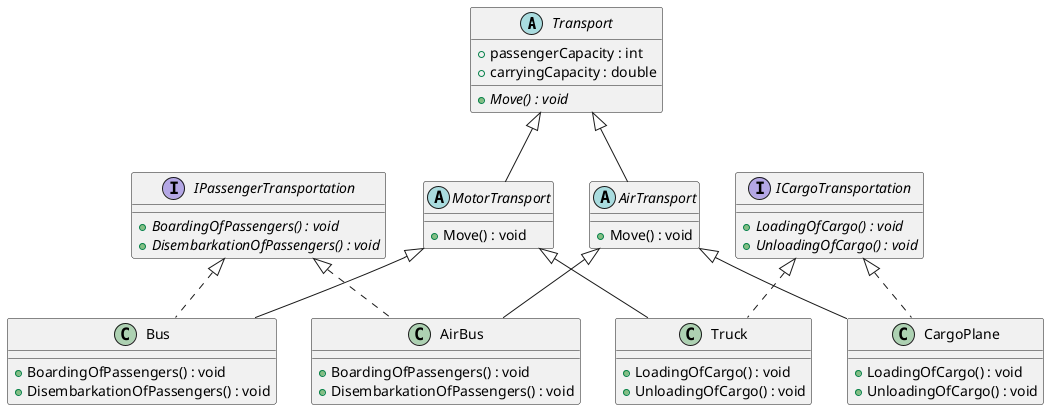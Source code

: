 ﻿@startuml
'https://plantuml.com/class-diagram

abstract class Transport {
+ passengerCapacity : int
+ carryingCapacity : double

+ {abstract} Move() : void
}

Transport <|-- MotorTransport
abstract class MotorTransport {
+ Move() : void
}

Transport <|-- AirTransport
abstract class AirTransport {
+ Move() : void
}

interface ICargoTransportation {
+ {abstract} LoadingOfCargo() : void
+ {abstract} UnloadingOfCargo() : void
}

interface IPassengerTransportation {
+ {abstract} BoardingOfPassengers() : void
+ {abstract} DisembarkationOfPassengers() : void
}

MotorTransport <|-- Bus
IPassengerTransportation <|.. Bus
class Bus {
+ BoardingOfPassengers() : void
+ DisembarkationOfPassengers() : void
}

MotorTransport <|-- Truck
ICargoTransportation <|.. Truck
class Truck {
+ LoadingOfCargo() : void
+ UnloadingOfCargo() : void
}

AirTransport <|-- AirBus
IPassengerTransportation <|.. AirBus
class AirBus {
+ BoardingOfPassengers() : void
+ DisembarkationOfPassengers() : void
}

AirTransport <|-- CargoPlane
ICargoTransportation <|.. CargoPlane
class CargoPlane {
+ LoadingOfCargo() : void
+ UnloadingOfCargo() : void
}

@enduml
